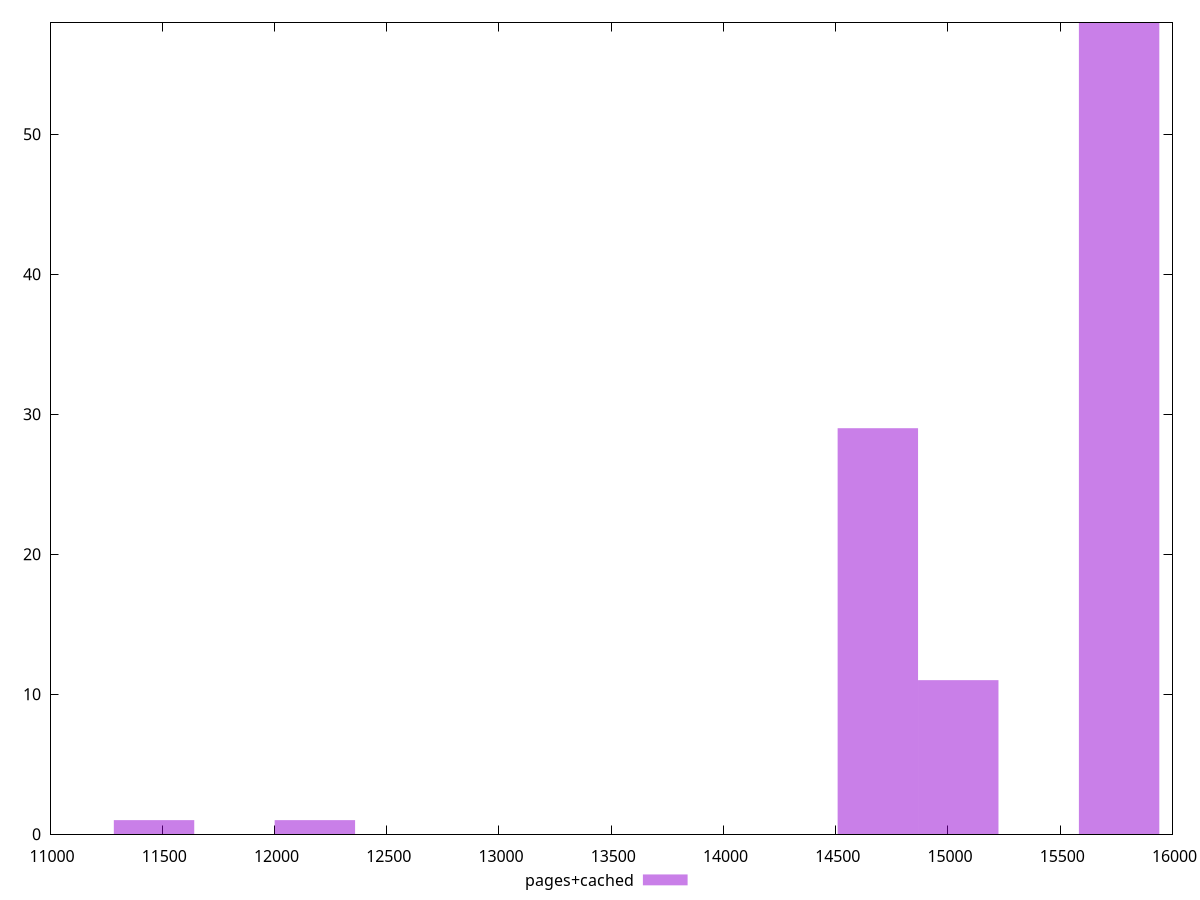 $_pagesCached <<EOF
12179.860481766824 1
11463.398100486422 1
15045.710006888428 11
15762.17238816883 58
14687.478816248227 29
EOF
set key outside below
set terminal pngcairo
set output "report_00004_2020-11-02T20-21-41.718Z/largest-contentful-paint/pages+cached//raw_hist.png"
set yrange [0:58]
set boxwidth 358.2311906402007
set style fill transparent solid 0.5 noborder
plot $_pagesCached title "pages+cached" with boxes ,